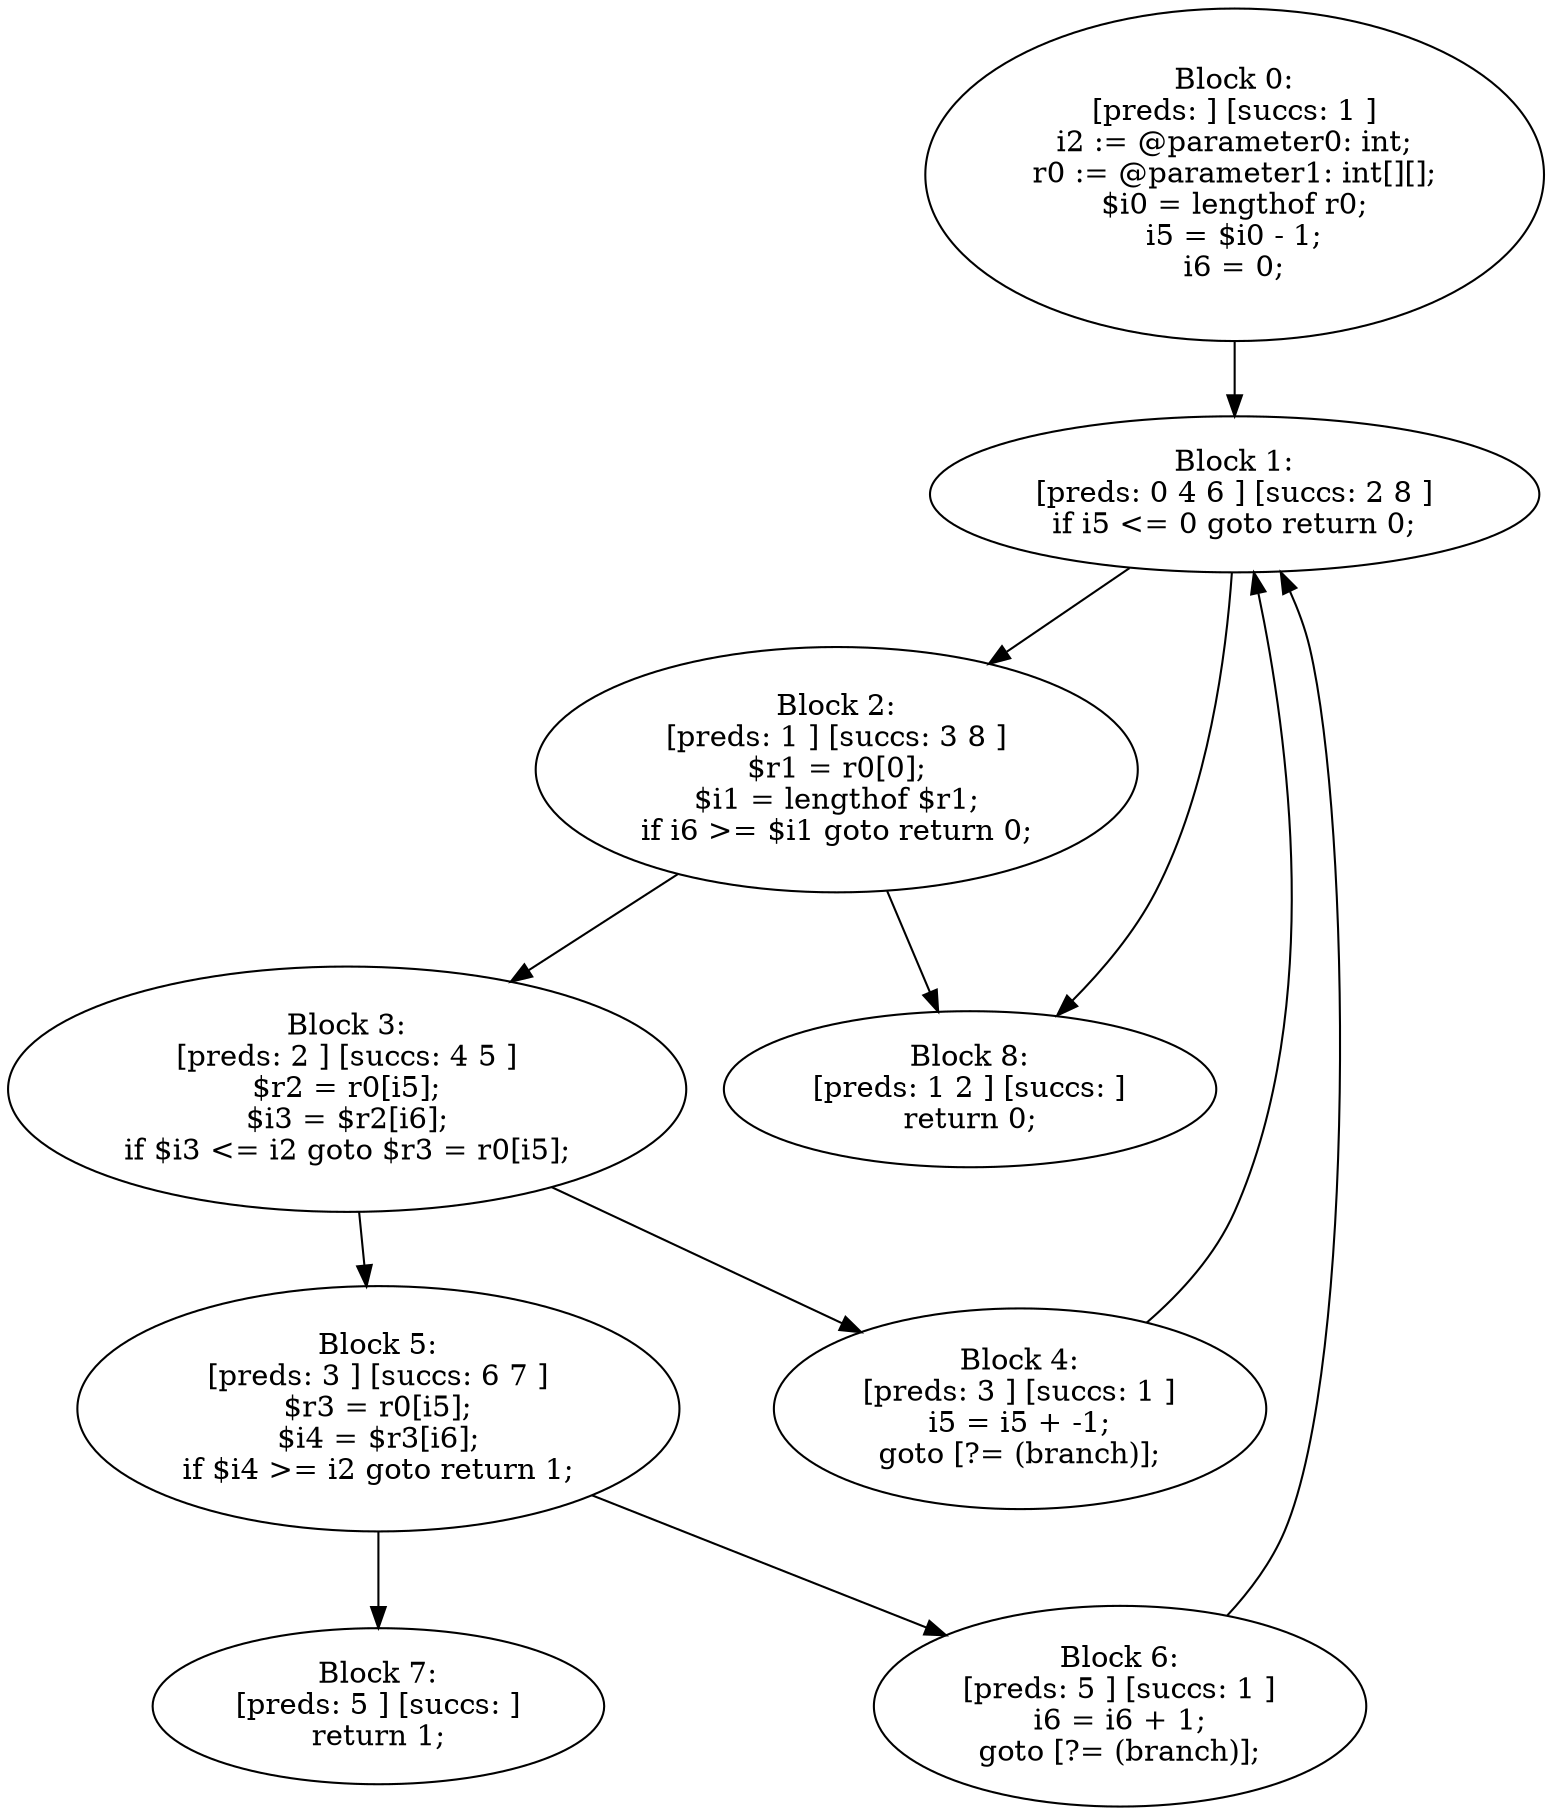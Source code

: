 digraph "unitGraph" {
    "Block 0:
[preds: ] [succs: 1 ]
i2 := @parameter0: int;
r0 := @parameter1: int[][];
$i0 = lengthof r0;
i5 = $i0 - 1;
i6 = 0;
"
    "Block 1:
[preds: 0 4 6 ] [succs: 2 8 ]
if i5 <= 0 goto return 0;
"
    "Block 2:
[preds: 1 ] [succs: 3 8 ]
$r1 = r0[0];
$i1 = lengthof $r1;
if i6 >= $i1 goto return 0;
"
    "Block 3:
[preds: 2 ] [succs: 4 5 ]
$r2 = r0[i5];
$i3 = $r2[i6];
if $i3 <= i2 goto $r3 = r0[i5];
"
    "Block 4:
[preds: 3 ] [succs: 1 ]
i5 = i5 + -1;
goto [?= (branch)];
"
    "Block 5:
[preds: 3 ] [succs: 6 7 ]
$r3 = r0[i5];
$i4 = $r3[i6];
if $i4 >= i2 goto return 1;
"
    "Block 6:
[preds: 5 ] [succs: 1 ]
i6 = i6 + 1;
goto [?= (branch)];
"
    "Block 7:
[preds: 5 ] [succs: ]
return 1;
"
    "Block 8:
[preds: 1 2 ] [succs: ]
return 0;
"
    "Block 0:
[preds: ] [succs: 1 ]
i2 := @parameter0: int;
r0 := @parameter1: int[][];
$i0 = lengthof r0;
i5 = $i0 - 1;
i6 = 0;
"->"Block 1:
[preds: 0 4 6 ] [succs: 2 8 ]
if i5 <= 0 goto return 0;
";
    "Block 1:
[preds: 0 4 6 ] [succs: 2 8 ]
if i5 <= 0 goto return 0;
"->"Block 2:
[preds: 1 ] [succs: 3 8 ]
$r1 = r0[0];
$i1 = lengthof $r1;
if i6 >= $i1 goto return 0;
";
    "Block 1:
[preds: 0 4 6 ] [succs: 2 8 ]
if i5 <= 0 goto return 0;
"->"Block 8:
[preds: 1 2 ] [succs: ]
return 0;
";
    "Block 2:
[preds: 1 ] [succs: 3 8 ]
$r1 = r0[0];
$i1 = lengthof $r1;
if i6 >= $i1 goto return 0;
"->"Block 3:
[preds: 2 ] [succs: 4 5 ]
$r2 = r0[i5];
$i3 = $r2[i6];
if $i3 <= i2 goto $r3 = r0[i5];
";
    "Block 2:
[preds: 1 ] [succs: 3 8 ]
$r1 = r0[0];
$i1 = lengthof $r1;
if i6 >= $i1 goto return 0;
"->"Block 8:
[preds: 1 2 ] [succs: ]
return 0;
";
    "Block 3:
[preds: 2 ] [succs: 4 5 ]
$r2 = r0[i5];
$i3 = $r2[i6];
if $i3 <= i2 goto $r3 = r0[i5];
"->"Block 4:
[preds: 3 ] [succs: 1 ]
i5 = i5 + -1;
goto [?= (branch)];
";
    "Block 3:
[preds: 2 ] [succs: 4 5 ]
$r2 = r0[i5];
$i3 = $r2[i6];
if $i3 <= i2 goto $r3 = r0[i5];
"->"Block 5:
[preds: 3 ] [succs: 6 7 ]
$r3 = r0[i5];
$i4 = $r3[i6];
if $i4 >= i2 goto return 1;
";
    "Block 4:
[preds: 3 ] [succs: 1 ]
i5 = i5 + -1;
goto [?= (branch)];
"->"Block 1:
[preds: 0 4 6 ] [succs: 2 8 ]
if i5 <= 0 goto return 0;
";
    "Block 5:
[preds: 3 ] [succs: 6 7 ]
$r3 = r0[i5];
$i4 = $r3[i6];
if $i4 >= i2 goto return 1;
"->"Block 6:
[preds: 5 ] [succs: 1 ]
i6 = i6 + 1;
goto [?= (branch)];
";
    "Block 5:
[preds: 3 ] [succs: 6 7 ]
$r3 = r0[i5];
$i4 = $r3[i6];
if $i4 >= i2 goto return 1;
"->"Block 7:
[preds: 5 ] [succs: ]
return 1;
";
    "Block 6:
[preds: 5 ] [succs: 1 ]
i6 = i6 + 1;
goto [?= (branch)];
"->"Block 1:
[preds: 0 4 6 ] [succs: 2 8 ]
if i5 <= 0 goto return 0;
";
}
